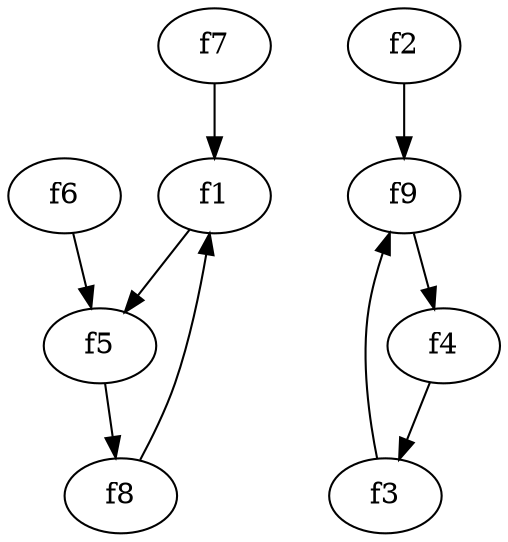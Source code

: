 strict digraph  {
f1;
f2;
f3;
f4;
f5;
f6;
f7;
f8;
f9;
f1 -> f5  [weight=2];
f2 -> f9  [weight=2];
f3 -> f9  [weight=2];
f4 -> f3  [weight=2];
f5 -> f8  [weight=2];
f6 -> f5  [weight=2];
f7 -> f1  [weight=2];
f8 -> f1  [weight=2];
f9 -> f4  [weight=2];
}
